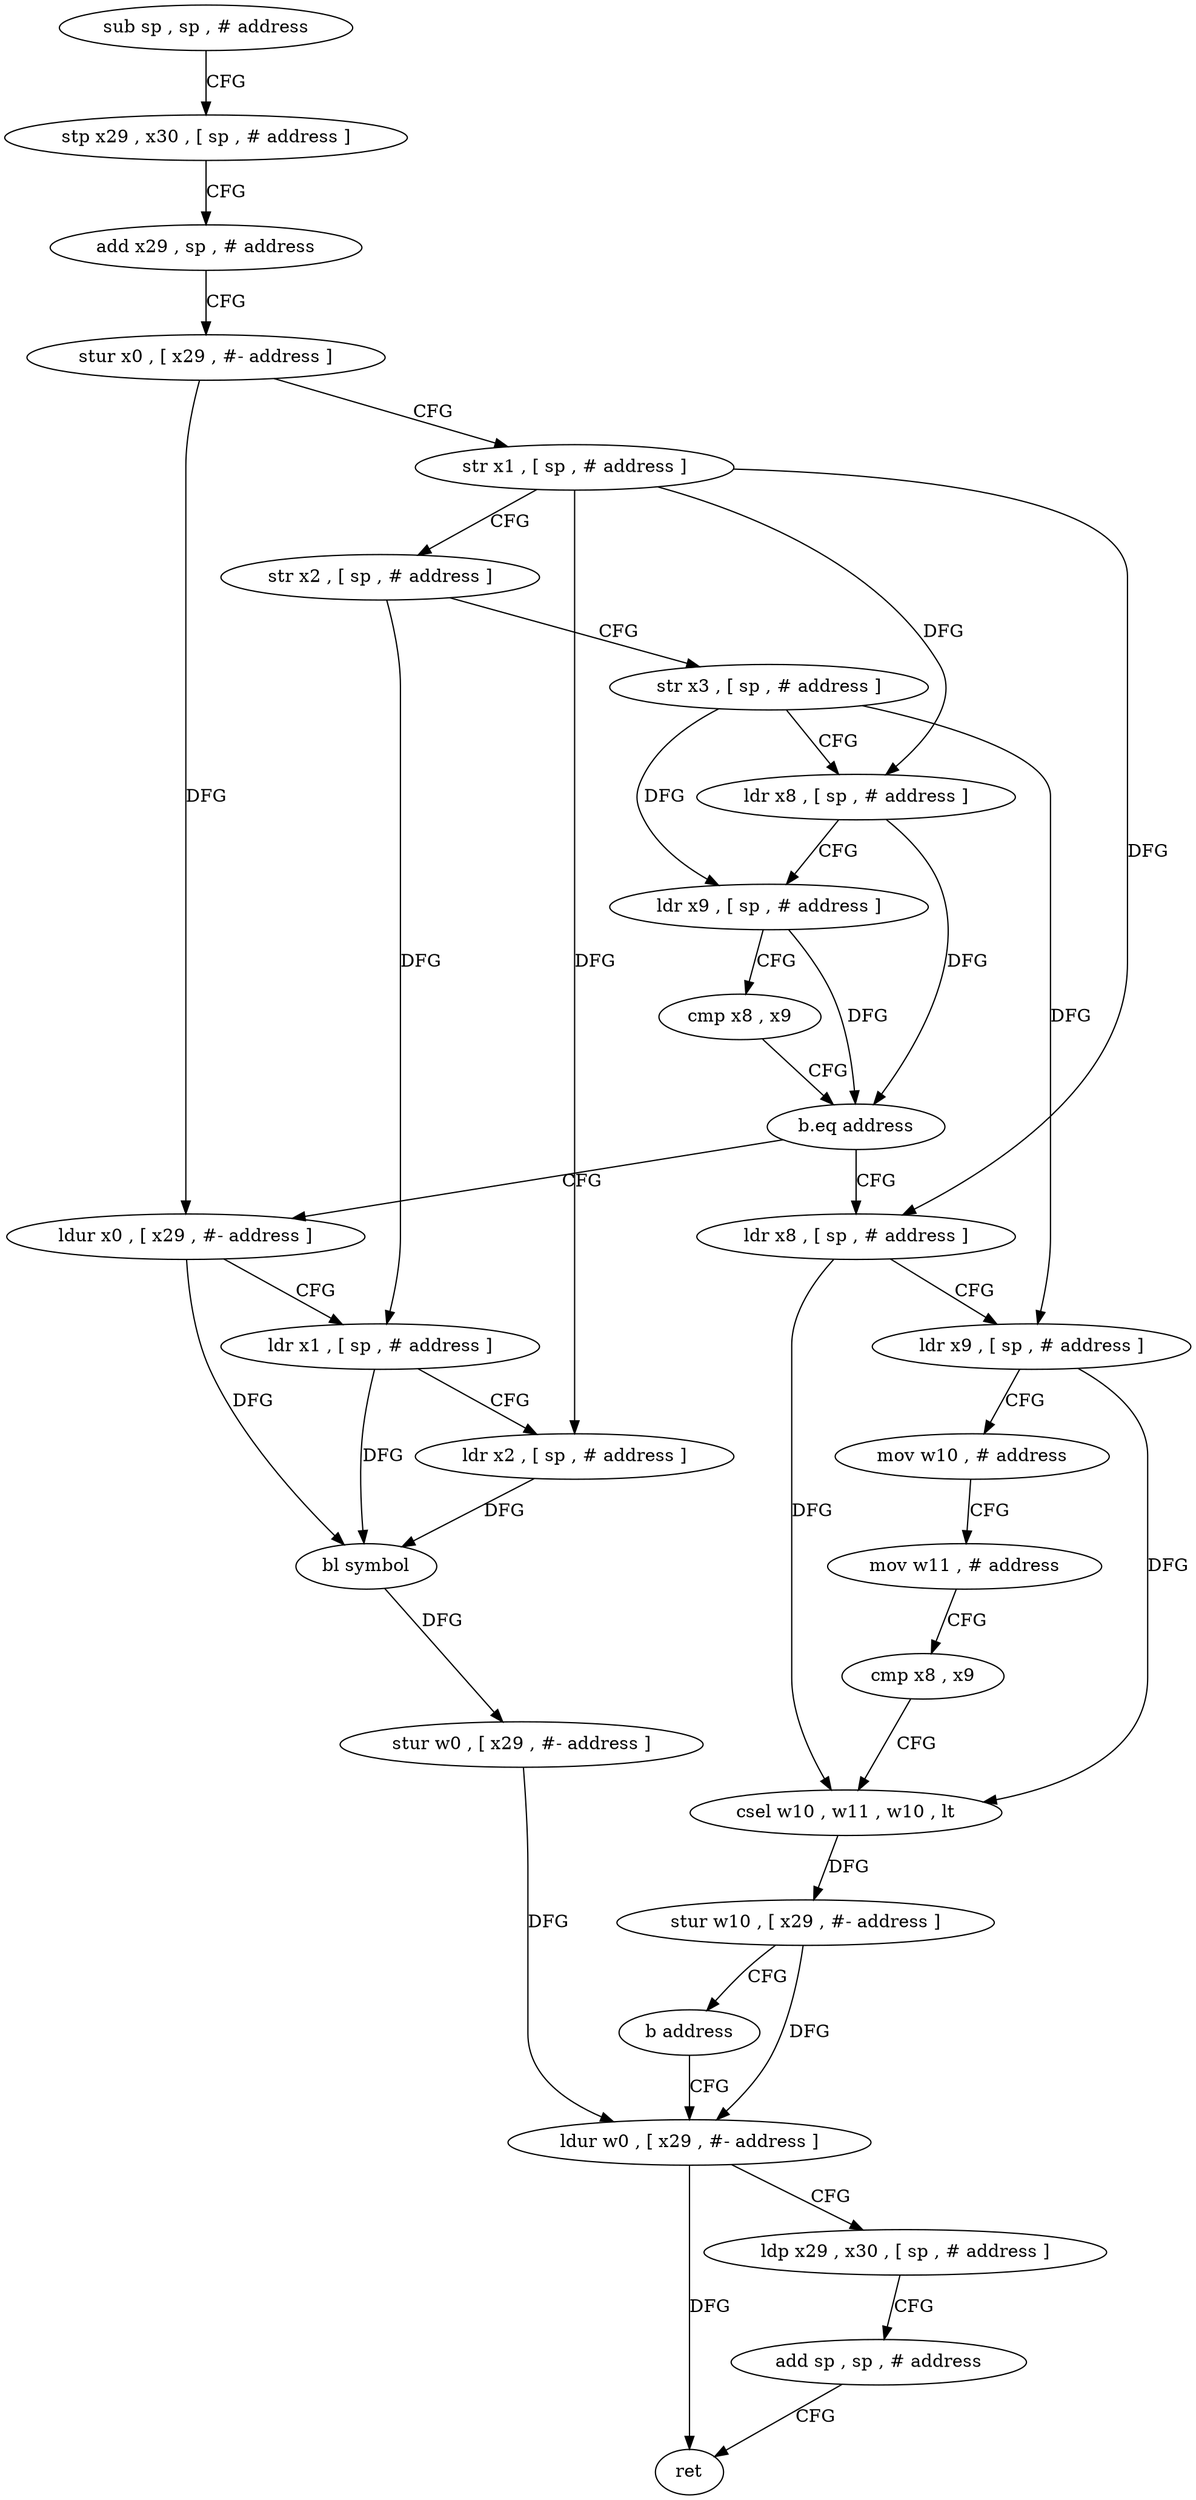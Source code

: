 digraph "func" {
"4249520" [label = "sub sp , sp , # address" ]
"4249524" [label = "stp x29 , x30 , [ sp , # address ]" ]
"4249528" [label = "add x29 , sp , # address" ]
"4249532" [label = "stur x0 , [ x29 , #- address ]" ]
"4249536" [label = "str x1 , [ sp , # address ]" ]
"4249540" [label = "str x2 , [ sp , # address ]" ]
"4249544" [label = "str x3 , [ sp , # address ]" ]
"4249548" [label = "ldr x8 , [ sp , # address ]" ]
"4249552" [label = "ldr x9 , [ sp , # address ]" ]
"4249556" [label = "cmp x8 , x9" ]
"4249560" [label = "b.eq address" ]
"4249596" [label = "ldur x0 , [ x29 , #- address ]" ]
"4249564" [label = "ldr x8 , [ sp , # address ]" ]
"4249600" [label = "ldr x1 , [ sp , # address ]" ]
"4249604" [label = "ldr x2 , [ sp , # address ]" ]
"4249608" [label = "bl symbol" ]
"4249612" [label = "stur w0 , [ x29 , #- address ]" ]
"4249616" [label = "ldur w0 , [ x29 , #- address ]" ]
"4249568" [label = "ldr x9 , [ sp , # address ]" ]
"4249572" [label = "mov w10 , # address" ]
"4249576" [label = "mov w11 , # address" ]
"4249580" [label = "cmp x8 , x9" ]
"4249584" [label = "csel w10 , w11 , w10 , lt" ]
"4249588" [label = "stur w10 , [ x29 , #- address ]" ]
"4249592" [label = "b address" ]
"4249620" [label = "ldp x29 , x30 , [ sp , # address ]" ]
"4249624" [label = "add sp , sp , # address" ]
"4249628" [label = "ret" ]
"4249520" -> "4249524" [ label = "CFG" ]
"4249524" -> "4249528" [ label = "CFG" ]
"4249528" -> "4249532" [ label = "CFG" ]
"4249532" -> "4249536" [ label = "CFG" ]
"4249532" -> "4249596" [ label = "DFG" ]
"4249536" -> "4249540" [ label = "CFG" ]
"4249536" -> "4249548" [ label = "DFG" ]
"4249536" -> "4249604" [ label = "DFG" ]
"4249536" -> "4249564" [ label = "DFG" ]
"4249540" -> "4249544" [ label = "CFG" ]
"4249540" -> "4249600" [ label = "DFG" ]
"4249544" -> "4249548" [ label = "CFG" ]
"4249544" -> "4249552" [ label = "DFG" ]
"4249544" -> "4249568" [ label = "DFG" ]
"4249548" -> "4249552" [ label = "CFG" ]
"4249548" -> "4249560" [ label = "DFG" ]
"4249552" -> "4249556" [ label = "CFG" ]
"4249552" -> "4249560" [ label = "DFG" ]
"4249556" -> "4249560" [ label = "CFG" ]
"4249560" -> "4249596" [ label = "CFG" ]
"4249560" -> "4249564" [ label = "CFG" ]
"4249596" -> "4249600" [ label = "CFG" ]
"4249596" -> "4249608" [ label = "DFG" ]
"4249564" -> "4249568" [ label = "CFG" ]
"4249564" -> "4249584" [ label = "DFG" ]
"4249600" -> "4249604" [ label = "CFG" ]
"4249600" -> "4249608" [ label = "DFG" ]
"4249604" -> "4249608" [ label = "DFG" ]
"4249608" -> "4249612" [ label = "DFG" ]
"4249612" -> "4249616" [ label = "DFG" ]
"4249616" -> "4249620" [ label = "CFG" ]
"4249616" -> "4249628" [ label = "DFG" ]
"4249568" -> "4249572" [ label = "CFG" ]
"4249568" -> "4249584" [ label = "DFG" ]
"4249572" -> "4249576" [ label = "CFG" ]
"4249576" -> "4249580" [ label = "CFG" ]
"4249580" -> "4249584" [ label = "CFG" ]
"4249584" -> "4249588" [ label = "DFG" ]
"4249588" -> "4249592" [ label = "CFG" ]
"4249588" -> "4249616" [ label = "DFG" ]
"4249592" -> "4249616" [ label = "CFG" ]
"4249620" -> "4249624" [ label = "CFG" ]
"4249624" -> "4249628" [ label = "CFG" ]
}
